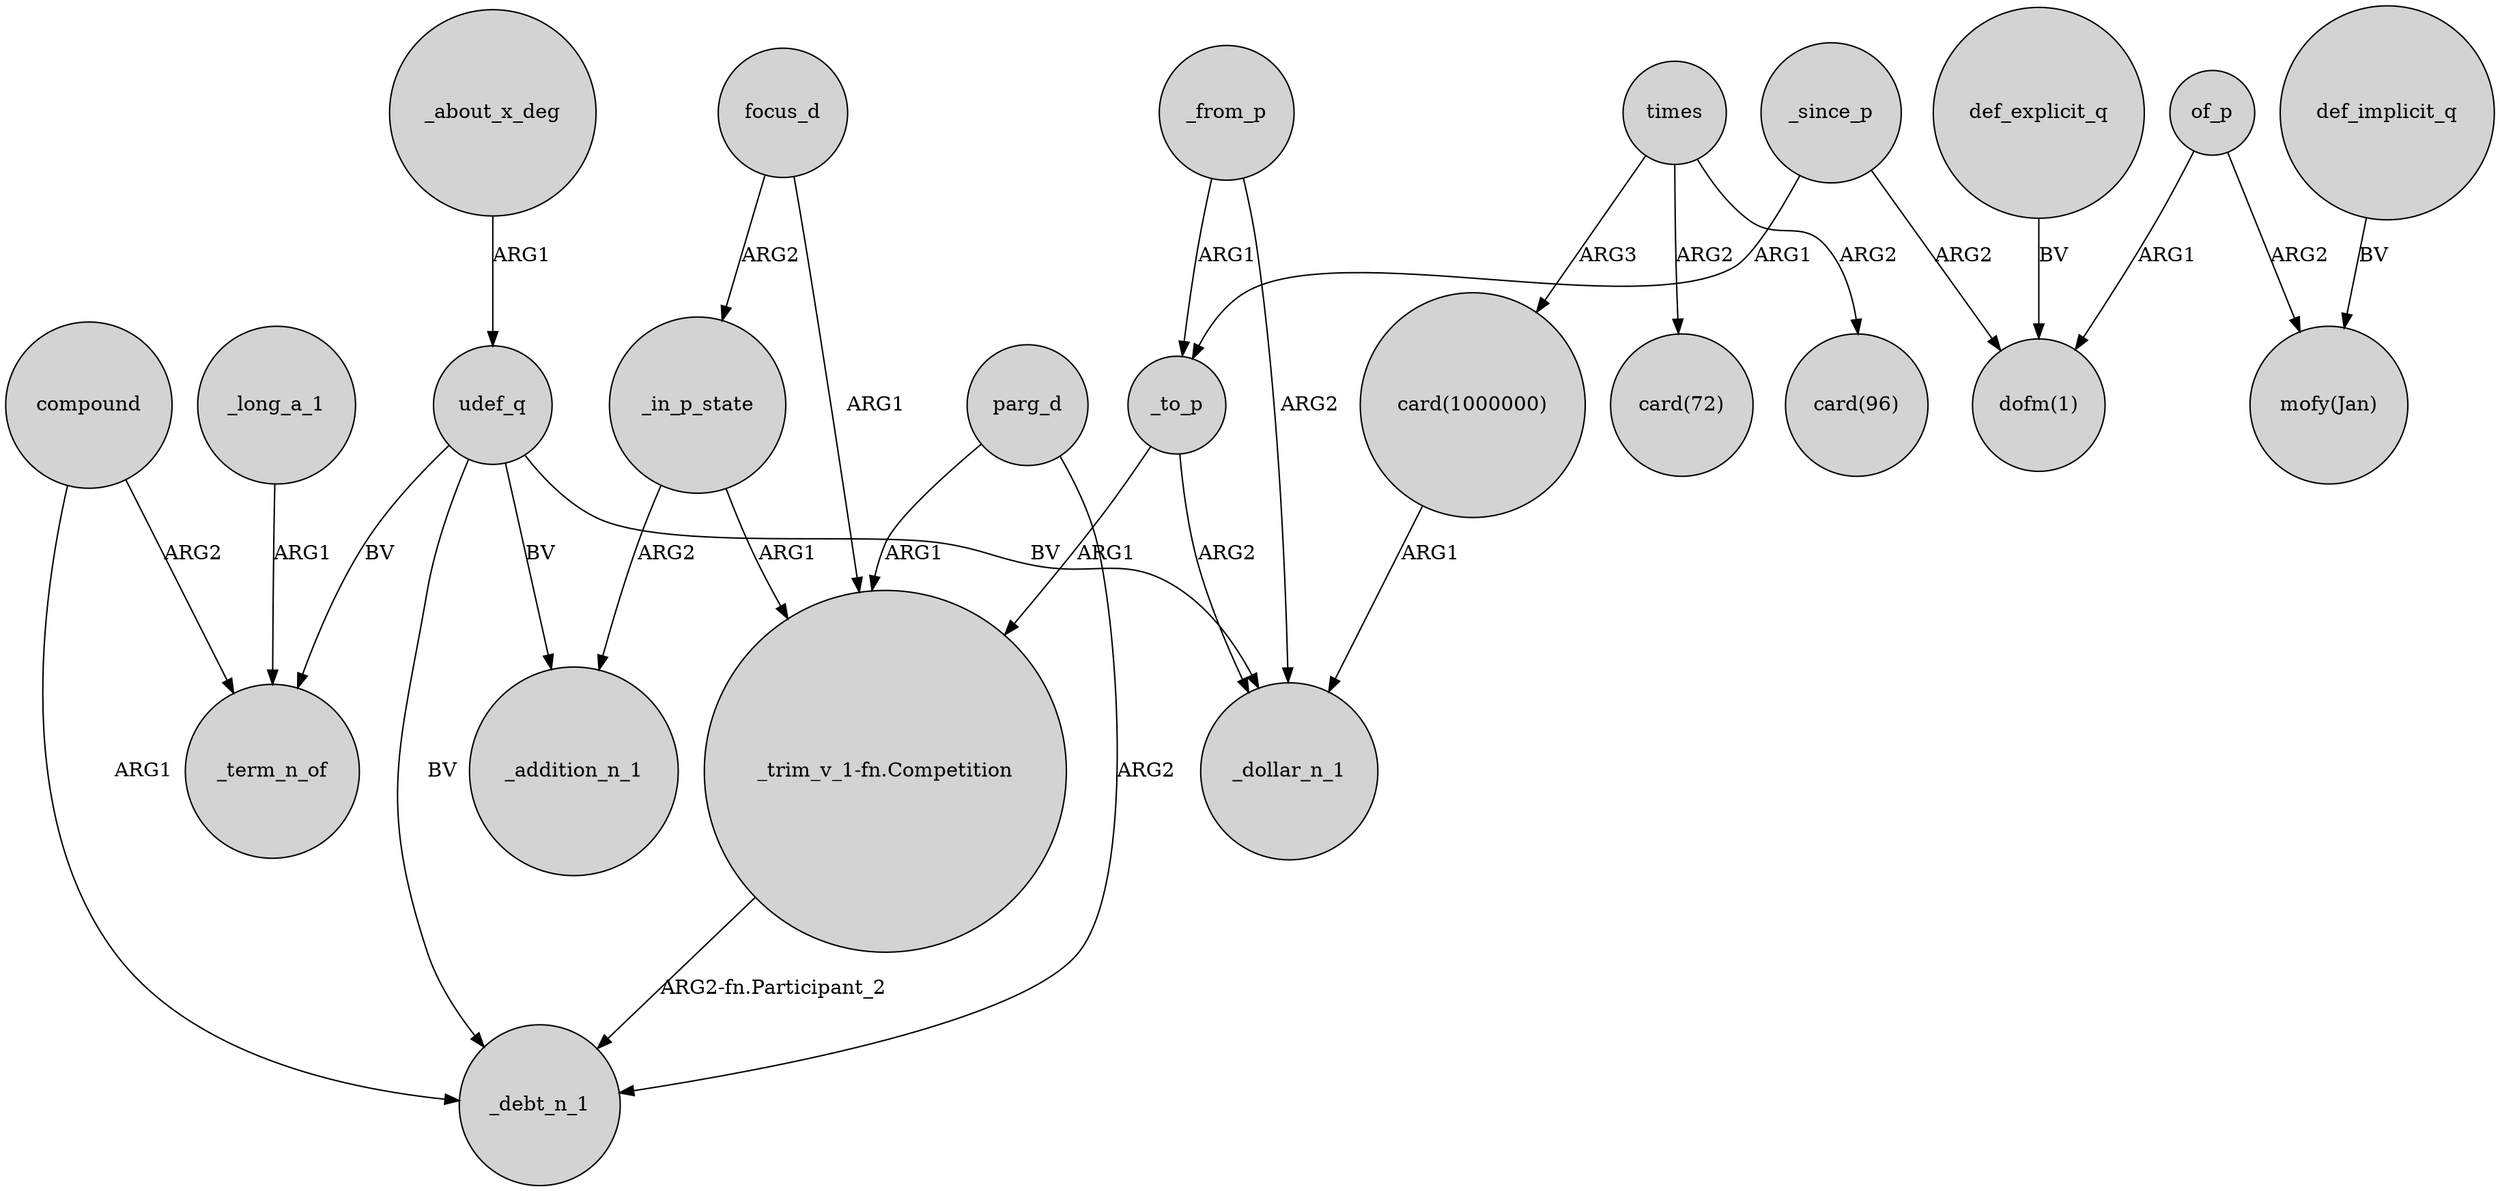 digraph {
	node [shape=circle style=filled]
	udef_q -> _term_n_of [label=BV]
	_in_p_state -> "_trim_v_1-fn.Competition" [label=ARG1]
	focus_d -> _in_p_state [label=ARG2]
	"_trim_v_1-fn.Competition" -> _debt_n_1 [label="ARG2-fn.Participant_2"]
	compound -> _term_n_of [label=ARG2]
	of_p -> "mofy(Jan)" [label=ARG2]
	times -> "card(1000000)" [label=ARG3]
	_long_a_1 -> _term_n_of [label=ARG1]
	udef_q -> _addition_n_1 [label=BV]
	_to_p -> _dollar_n_1 [label=ARG2]
	parg_d -> "_trim_v_1-fn.Competition" [label=ARG1]
	times -> "card(96)" [label=ARG2]
	_about_x_deg -> udef_q [label=ARG1]
	_since_p -> "dofm(1)" [label=ARG2]
	times -> "card(72)" [label=ARG2]
	def_explicit_q -> "dofm(1)" [label=BV]
	udef_q -> _debt_n_1 [label=BV]
	udef_q -> _dollar_n_1 [label=BV]
	"card(1000000)" -> _dollar_n_1 [label=ARG1]
	focus_d -> "_trim_v_1-fn.Competition" [label=ARG1]
	_from_p -> _to_p [label=ARG1]
	_since_p -> _to_p [label=ARG1]
	_in_p_state -> _addition_n_1 [label=ARG2]
	of_p -> "dofm(1)" [label=ARG1]
	compound -> _debt_n_1 [label=ARG1]
	_to_p -> "_trim_v_1-fn.Competition" [label=ARG1]
	def_implicit_q -> "mofy(Jan)" [label=BV]
	parg_d -> _debt_n_1 [label=ARG2]
	_from_p -> _dollar_n_1 [label=ARG2]
}
